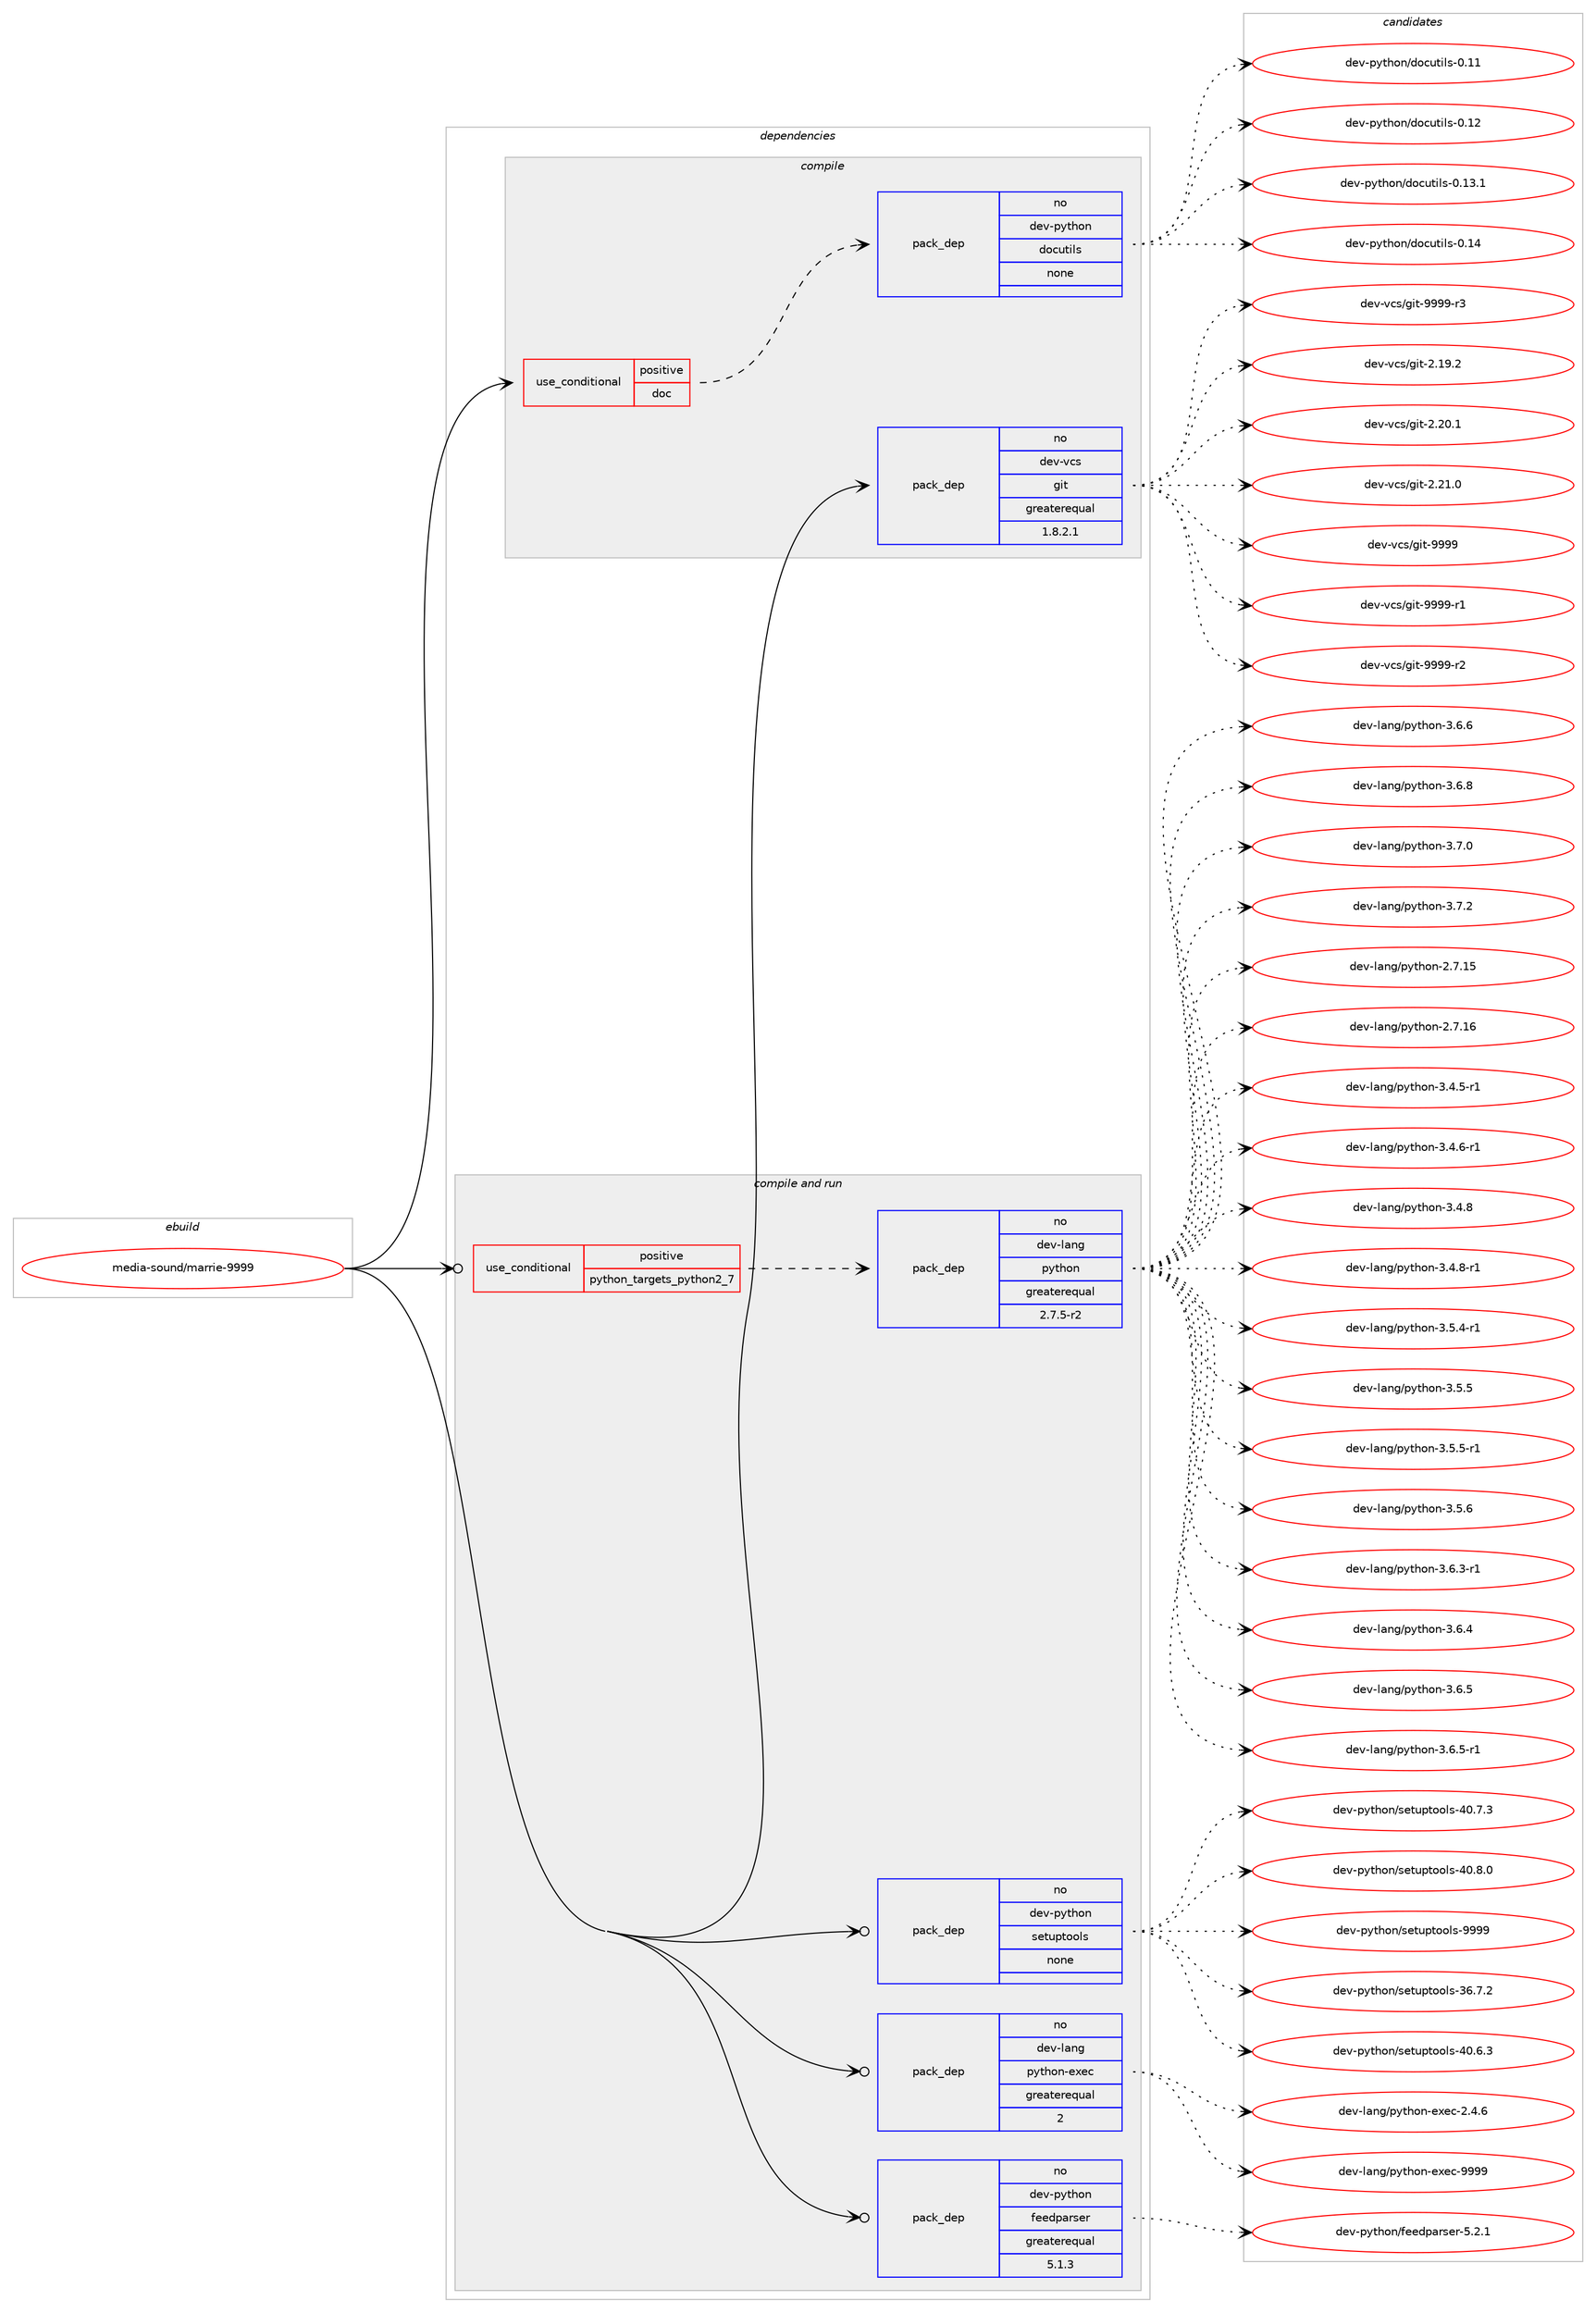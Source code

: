 digraph prolog {

# *************
# Graph options
# *************

newrank=true;
concentrate=true;
compound=true;
graph [rankdir=LR,fontname=Helvetica,fontsize=10,ranksep=1.5];#, ranksep=2.5, nodesep=0.2];
edge  [arrowhead=vee];
node  [fontname=Helvetica,fontsize=10];

# **********
# The ebuild
# **********

subgraph cluster_leftcol {
color=gray;
rank=same;
label=<<i>ebuild</i>>;
id [label="media-sound/marrie-9999", color=red, width=4, href="../media-sound/marrie-9999.svg"];
}

# ****************
# The dependencies
# ****************

subgraph cluster_midcol {
color=gray;
label=<<i>dependencies</i>>;
subgraph cluster_compile {
fillcolor="#eeeeee";
style=filled;
label=<<i>compile</i>>;
subgraph cond437446 {
dependency1627433 [label=<<TABLE BORDER="0" CELLBORDER="1" CELLSPACING="0" CELLPADDING="4"><TR><TD ROWSPAN="3" CELLPADDING="10">use_conditional</TD></TR><TR><TD>positive</TD></TR><TR><TD>doc</TD></TR></TABLE>>, shape=none, color=red];
subgraph pack1163711 {
dependency1627434 [label=<<TABLE BORDER="0" CELLBORDER="1" CELLSPACING="0" CELLPADDING="4" WIDTH="220"><TR><TD ROWSPAN="6" CELLPADDING="30">pack_dep</TD></TR><TR><TD WIDTH="110">no</TD></TR><TR><TD>dev-python</TD></TR><TR><TD>docutils</TD></TR><TR><TD>none</TD></TR><TR><TD></TD></TR></TABLE>>, shape=none, color=blue];
}
dependency1627433:e -> dependency1627434:w [weight=20,style="dashed",arrowhead="vee"];
}
id:e -> dependency1627433:w [weight=20,style="solid",arrowhead="vee"];
subgraph pack1163712 {
dependency1627435 [label=<<TABLE BORDER="0" CELLBORDER="1" CELLSPACING="0" CELLPADDING="4" WIDTH="220"><TR><TD ROWSPAN="6" CELLPADDING="30">pack_dep</TD></TR><TR><TD WIDTH="110">no</TD></TR><TR><TD>dev-vcs</TD></TR><TR><TD>git</TD></TR><TR><TD>greaterequal</TD></TR><TR><TD>1.8.2.1</TD></TR></TABLE>>, shape=none, color=blue];
}
id:e -> dependency1627435:w [weight=20,style="solid",arrowhead="vee"];
}
subgraph cluster_compileandrun {
fillcolor="#eeeeee";
style=filled;
label=<<i>compile and run</i>>;
subgraph cond437447 {
dependency1627436 [label=<<TABLE BORDER="0" CELLBORDER="1" CELLSPACING="0" CELLPADDING="4"><TR><TD ROWSPAN="3" CELLPADDING="10">use_conditional</TD></TR><TR><TD>positive</TD></TR><TR><TD>python_targets_python2_7</TD></TR></TABLE>>, shape=none, color=red];
subgraph pack1163713 {
dependency1627437 [label=<<TABLE BORDER="0" CELLBORDER="1" CELLSPACING="0" CELLPADDING="4" WIDTH="220"><TR><TD ROWSPAN="6" CELLPADDING="30">pack_dep</TD></TR><TR><TD WIDTH="110">no</TD></TR><TR><TD>dev-lang</TD></TR><TR><TD>python</TD></TR><TR><TD>greaterequal</TD></TR><TR><TD>2.7.5-r2</TD></TR></TABLE>>, shape=none, color=blue];
}
dependency1627436:e -> dependency1627437:w [weight=20,style="dashed",arrowhead="vee"];
}
id:e -> dependency1627436:w [weight=20,style="solid",arrowhead="odotvee"];
subgraph pack1163714 {
dependency1627438 [label=<<TABLE BORDER="0" CELLBORDER="1" CELLSPACING="0" CELLPADDING="4" WIDTH="220"><TR><TD ROWSPAN="6" CELLPADDING="30">pack_dep</TD></TR><TR><TD WIDTH="110">no</TD></TR><TR><TD>dev-lang</TD></TR><TR><TD>python-exec</TD></TR><TR><TD>greaterequal</TD></TR><TR><TD>2</TD></TR></TABLE>>, shape=none, color=blue];
}
id:e -> dependency1627438:w [weight=20,style="solid",arrowhead="odotvee"];
subgraph pack1163715 {
dependency1627439 [label=<<TABLE BORDER="0" CELLBORDER="1" CELLSPACING="0" CELLPADDING="4" WIDTH="220"><TR><TD ROWSPAN="6" CELLPADDING="30">pack_dep</TD></TR><TR><TD WIDTH="110">no</TD></TR><TR><TD>dev-python</TD></TR><TR><TD>feedparser</TD></TR><TR><TD>greaterequal</TD></TR><TR><TD>5.1.3</TD></TR></TABLE>>, shape=none, color=blue];
}
id:e -> dependency1627439:w [weight=20,style="solid",arrowhead="odotvee"];
subgraph pack1163716 {
dependency1627440 [label=<<TABLE BORDER="0" CELLBORDER="1" CELLSPACING="0" CELLPADDING="4" WIDTH="220"><TR><TD ROWSPAN="6" CELLPADDING="30">pack_dep</TD></TR><TR><TD WIDTH="110">no</TD></TR><TR><TD>dev-python</TD></TR><TR><TD>setuptools</TD></TR><TR><TD>none</TD></TR><TR><TD></TD></TR></TABLE>>, shape=none, color=blue];
}
id:e -> dependency1627440:w [weight=20,style="solid",arrowhead="odotvee"];
}
subgraph cluster_run {
fillcolor="#eeeeee";
style=filled;
label=<<i>run</i>>;
}
}

# **************
# The candidates
# **************

subgraph cluster_choices {
rank=same;
color=gray;
label=<<i>candidates</i>>;

subgraph choice1163711 {
color=black;
nodesep=1;
choice1001011184511212111610411111047100111991171161051081154548464949 [label="dev-python/docutils-0.11", color=red, width=4,href="../dev-python/docutils-0.11.svg"];
choice1001011184511212111610411111047100111991171161051081154548464950 [label="dev-python/docutils-0.12", color=red, width=4,href="../dev-python/docutils-0.12.svg"];
choice10010111845112121116104111110471001119911711610510811545484649514649 [label="dev-python/docutils-0.13.1", color=red, width=4,href="../dev-python/docutils-0.13.1.svg"];
choice1001011184511212111610411111047100111991171161051081154548464952 [label="dev-python/docutils-0.14", color=red, width=4,href="../dev-python/docutils-0.14.svg"];
dependency1627434:e -> choice1001011184511212111610411111047100111991171161051081154548464949:w [style=dotted,weight="100"];
dependency1627434:e -> choice1001011184511212111610411111047100111991171161051081154548464950:w [style=dotted,weight="100"];
dependency1627434:e -> choice10010111845112121116104111110471001119911711610510811545484649514649:w [style=dotted,weight="100"];
dependency1627434:e -> choice1001011184511212111610411111047100111991171161051081154548464952:w [style=dotted,weight="100"];
}
subgraph choice1163712 {
color=black;
nodesep=1;
choice10010111845118991154710310511645504649574650 [label="dev-vcs/git-2.19.2", color=red, width=4,href="../dev-vcs/git-2.19.2.svg"];
choice10010111845118991154710310511645504650484649 [label="dev-vcs/git-2.20.1", color=red, width=4,href="../dev-vcs/git-2.20.1.svg"];
choice10010111845118991154710310511645504650494648 [label="dev-vcs/git-2.21.0", color=red, width=4,href="../dev-vcs/git-2.21.0.svg"];
choice1001011184511899115471031051164557575757 [label="dev-vcs/git-9999", color=red, width=4,href="../dev-vcs/git-9999.svg"];
choice10010111845118991154710310511645575757574511449 [label="dev-vcs/git-9999-r1", color=red, width=4,href="../dev-vcs/git-9999-r1.svg"];
choice10010111845118991154710310511645575757574511450 [label="dev-vcs/git-9999-r2", color=red, width=4,href="../dev-vcs/git-9999-r2.svg"];
choice10010111845118991154710310511645575757574511451 [label="dev-vcs/git-9999-r3", color=red, width=4,href="../dev-vcs/git-9999-r3.svg"];
dependency1627435:e -> choice10010111845118991154710310511645504649574650:w [style=dotted,weight="100"];
dependency1627435:e -> choice10010111845118991154710310511645504650484649:w [style=dotted,weight="100"];
dependency1627435:e -> choice10010111845118991154710310511645504650494648:w [style=dotted,weight="100"];
dependency1627435:e -> choice1001011184511899115471031051164557575757:w [style=dotted,weight="100"];
dependency1627435:e -> choice10010111845118991154710310511645575757574511449:w [style=dotted,weight="100"];
dependency1627435:e -> choice10010111845118991154710310511645575757574511450:w [style=dotted,weight="100"];
dependency1627435:e -> choice10010111845118991154710310511645575757574511451:w [style=dotted,weight="100"];
}
subgraph choice1163713 {
color=black;
nodesep=1;
choice10010111845108971101034711212111610411111045504655464953 [label="dev-lang/python-2.7.15", color=red, width=4,href="../dev-lang/python-2.7.15.svg"];
choice10010111845108971101034711212111610411111045504655464954 [label="dev-lang/python-2.7.16", color=red, width=4,href="../dev-lang/python-2.7.16.svg"];
choice1001011184510897110103471121211161041111104551465246534511449 [label="dev-lang/python-3.4.5-r1", color=red, width=4,href="../dev-lang/python-3.4.5-r1.svg"];
choice1001011184510897110103471121211161041111104551465246544511449 [label="dev-lang/python-3.4.6-r1", color=red, width=4,href="../dev-lang/python-3.4.6-r1.svg"];
choice100101118451089711010347112121116104111110455146524656 [label="dev-lang/python-3.4.8", color=red, width=4,href="../dev-lang/python-3.4.8.svg"];
choice1001011184510897110103471121211161041111104551465246564511449 [label="dev-lang/python-3.4.8-r1", color=red, width=4,href="../dev-lang/python-3.4.8-r1.svg"];
choice1001011184510897110103471121211161041111104551465346524511449 [label="dev-lang/python-3.5.4-r1", color=red, width=4,href="../dev-lang/python-3.5.4-r1.svg"];
choice100101118451089711010347112121116104111110455146534653 [label="dev-lang/python-3.5.5", color=red, width=4,href="../dev-lang/python-3.5.5.svg"];
choice1001011184510897110103471121211161041111104551465346534511449 [label="dev-lang/python-3.5.5-r1", color=red, width=4,href="../dev-lang/python-3.5.5-r1.svg"];
choice100101118451089711010347112121116104111110455146534654 [label="dev-lang/python-3.5.6", color=red, width=4,href="../dev-lang/python-3.5.6.svg"];
choice1001011184510897110103471121211161041111104551465446514511449 [label="dev-lang/python-3.6.3-r1", color=red, width=4,href="../dev-lang/python-3.6.3-r1.svg"];
choice100101118451089711010347112121116104111110455146544652 [label="dev-lang/python-3.6.4", color=red, width=4,href="../dev-lang/python-3.6.4.svg"];
choice100101118451089711010347112121116104111110455146544653 [label="dev-lang/python-3.6.5", color=red, width=4,href="../dev-lang/python-3.6.5.svg"];
choice1001011184510897110103471121211161041111104551465446534511449 [label="dev-lang/python-3.6.5-r1", color=red, width=4,href="../dev-lang/python-3.6.5-r1.svg"];
choice100101118451089711010347112121116104111110455146544654 [label="dev-lang/python-3.6.6", color=red, width=4,href="../dev-lang/python-3.6.6.svg"];
choice100101118451089711010347112121116104111110455146544656 [label="dev-lang/python-3.6.8", color=red, width=4,href="../dev-lang/python-3.6.8.svg"];
choice100101118451089711010347112121116104111110455146554648 [label="dev-lang/python-3.7.0", color=red, width=4,href="../dev-lang/python-3.7.0.svg"];
choice100101118451089711010347112121116104111110455146554650 [label="dev-lang/python-3.7.2", color=red, width=4,href="../dev-lang/python-3.7.2.svg"];
dependency1627437:e -> choice10010111845108971101034711212111610411111045504655464953:w [style=dotted,weight="100"];
dependency1627437:e -> choice10010111845108971101034711212111610411111045504655464954:w [style=dotted,weight="100"];
dependency1627437:e -> choice1001011184510897110103471121211161041111104551465246534511449:w [style=dotted,weight="100"];
dependency1627437:e -> choice1001011184510897110103471121211161041111104551465246544511449:w [style=dotted,weight="100"];
dependency1627437:e -> choice100101118451089711010347112121116104111110455146524656:w [style=dotted,weight="100"];
dependency1627437:e -> choice1001011184510897110103471121211161041111104551465246564511449:w [style=dotted,weight="100"];
dependency1627437:e -> choice1001011184510897110103471121211161041111104551465346524511449:w [style=dotted,weight="100"];
dependency1627437:e -> choice100101118451089711010347112121116104111110455146534653:w [style=dotted,weight="100"];
dependency1627437:e -> choice1001011184510897110103471121211161041111104551465346534511449:w [style=dotted,weight="100"];
dependency1627437:e -> choice100101118451089711010347112121116104111110455146534654:w [style=dotted,weight="100"];
dependency1627437:e -> choice1001011184510897110103471121211161041111104551465446514511449:w [style=dotted,weight="100"];
dependency1627437:e -> choice100101118451089711010347112121116104111110455146544652:w [style=dotted,weight="100"];
dependency1627437:e -> choice100101118451089711010347112121116104111110455146544653:w [style=dotted,weight="100"];
dependency1627437:e -> choice1001011184510897110103471121211161041111104551465446534511449:w [style=dotted,weight="100"];
dependency1627437:e -> choice100101118451089711010347112121116104111110455146544654:w [style=dotted,weight="100"];
dependency1627437:e -> choice100101118451089711010347112121116104111110455146544656:w [style=dotted,weight="100"];
dependency1627437:e -> choice100101118451089711010347112121116104111110455146554648:w [style=dotted,weight="100"];
dependency1627437:e -> choice100101118451089711010347112121116104111110455146554650:w [style=dotted,weight="100"];
}
subgraph choice1163714 {
color=black;
nodesep=1;
choice1001011184510897110103471121211161041111104510112010199455046524654 [label="dev-lang/python-exec-2.4.6", color=red, width=4,href="../dev-lang/python-exec-2.4.6.svg"];
choice10010111845108971101034711212111610411111045101120101994557575757 [label="dev-lang/python-exec-9999", color=red, width=4,href="../dev-lang/python-exec-9999.svg"];
dependency1627438:e -> choice1001011184510897110103471121211161041111104510112010199455046524654:w [style=dotted,weight="100"];
dependency1627438:e -> choice10010111845108971101034711212111610411111045101120101994557575757:w [style=dotted,weight="100"];
}
subgraph choice1163715 {
color=black;
nodesep=1;
choice100101118451121211161041111104710210110110011297114115101114455346504649 [label="dev-python/feedparser-5.2.1", color=red, width=4,href="../dev-python/feedparser-5.2.1.svg"];
dependency1627439:e -> choice100101118451121211161041111104710210110110011297114115101114455346504649:w [style=dotted,weight="100"];
}
subgraph choice1163716 {
color=black;
nodesep=1;
choice100101118451121211161041111104711510111611711211611111110811545515446554650 [label="dev-python/setuptools-36.7.2", color=red, width=4,href="../dev-python/setuptools-36.7.2.svg"];
choice100101118451121211161041111104711510111611711211611111110811545524846544651 [label="dev-python/setuptools-40.6.3", color=red, width=4,href="../dev-python/setuptools-40.6.3.svg"];
choice100101118451121211161041111104711510111611711211611111110811545524846554651 [label="dev-python/setuptools-40.7.3", color=red, width=4,href="../dev-python/setuptools-40.7.3.svg"];
choice100101118451121211161041111104711510111611711211611111110811545524846564648 [label="dev-python/setuptools-40.8.0", color=red, width=4,href="../dev-python/setuptools-40.8.0.svg"];
choice10010111845112121116104111110471151011161171121161111111081154557575757 [label="dev-python/setuptools-9999", color=red, width=4,href="../dev-python/setuptools-9999.svg"];
dependency1627440:e -> choice100101118451121211161041111104711510111611711211611111110811545515446554650:w [style=dotted,weight="100"];
dependency1627440:e -> choice100101118451121211161041111104711510111611711211611111110811545524846544651:w [style=dotted,weight="100"];
dependency1627440:e -> choice100101118451121211161041111104711510111611711211611111110811545524846554651:w [style=dotted,weight="100"];
dependency1627440:e -> choice100101118451121211161041111104711510111611711211611111110811545524846564648:w [style=dotted,weight="100"];
dependency1627440:e -> choice10010111845112121116104111110471151011161171121161111111081154557575757:w [style=dotted,weight="100"];
}
}

}
